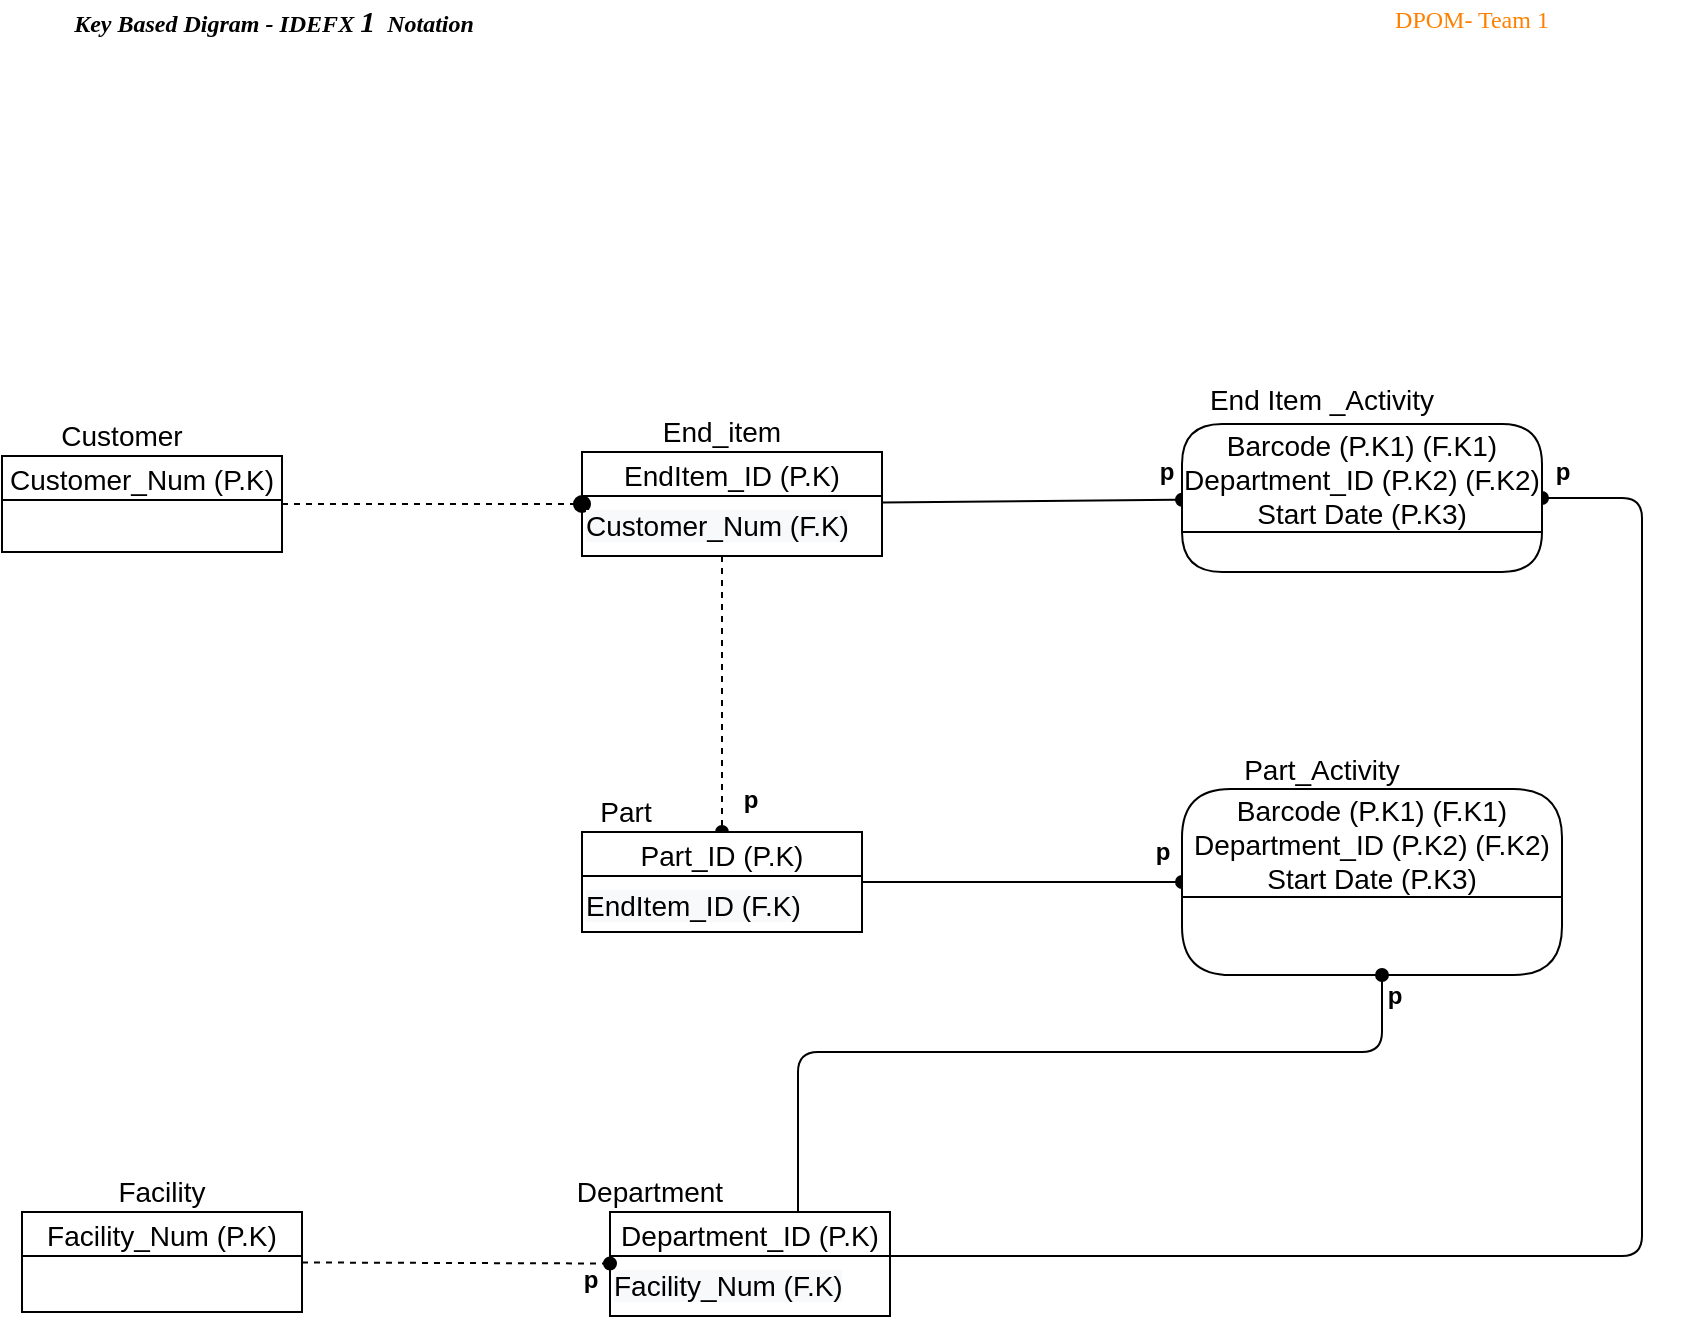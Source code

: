 <mxfile version="13.0.3" type="device"><diagram id="C5RBs43oDa-KdzZeNtuy" name="Page-1"><mxGraphModel dx="1024" dy="592" grid="1" gridSize="10" guides="1" tooltips="1" connect="1" arrows="1" fold="1" page="1" pageScale="1" pageWidth="827" pageHeight="1169" math="0" shadow="0"><root><mxCell id="WIyWlLk6GJQsqaUBKTNV-0"/><mxCell id="WIyWlLk6GJQsqaUBKTNV-1" parent="WIyWlLk6GJQsqaUBKTNV-0"/><mxCell id="tXVhWYJT0bM834CZqqxQ-0" value="&lt;span style=&quot;font-family: &amp;quot;helvetica&amp;quot; ; font-size: 14px&quot;&gt;Customer&lt;/span&gt;" style="text;html=1;strokeColor=none;fillColor=none;align=center;verticalAlign=middle;whiteSpace=wrap;rounded=0;fontFamily=Georgia;fontColor=#000000;" vertex="1" parent="WIyWlLk6GJQsqaUBKTNV-1"><mxGeometry x="24" y="228" width="80" height="20" as="geometry"/></mxCell><mxCell id="tXVhWYJT0bM834CZqqxQ-1" value="&lt;span style=&quot;font-family: &amp;#34;helvetica&amp;#34; ; font-size: 14px&quot;&gt;Facility&lt;/span&gt;" style="text;html=1;strokeColor=none;fillColor=none;align=center;verticalAlign=middle;whiteSpace=wrap;rounded=0;fontFamily=Georgia;fontColor=#000000;" vertex="1" parent="WIyWlLk6GJQsqaUBKTNV-1"><mxGeometry x="44" y="606" width="80" height="20" as="geometry"/></mxCell><mxCell id="tXVhWYJT0bM834CZqqxQ-2" value="&lt;span style=&quot;font-family: &amp;#34;helvetica&amp;#34; ; font-size: 14px&quot;&gt;Part&lt;/span&gt;" style="text;html=1;strokeColor=none;fillColor=none;align=center;verticalAlign=middle;whiteSpace=wrap;rounded=0;fontFamily=Georgia;fontColor=#000000;" vertex="1" parent="WIyWlLk6GJQsqaUBKTNV-1"><mxGeometry x="276" y="416" width="80" height="20" as="geometry"/></mxCell><mxCell id="tXVhWYJT0bM834CZqqxQ-3" value="&lt;span style=&quot;font-family: &amp;#34;helvetica&amp;#34; ; font-size: 14px&quot;&gt;End Item _Activity&lt;/span&gt;" style="text;html=1;strokeColor=none;fillColor=none;align=center;verticalAlign=middle;whiteSpace=wrap;rounded=0;fontFamily=Georgia;fontColor=#000000;" vertex="1" parent="WIyWlLk6GJQsqaUBKTNV-1"><mxGeometry x="599" y="210" width="130" height="20" as="geometry"/></mxCell><mxCell id="tXVhWYJT0bM834CZqqxQ-4" value="&lt;span style=&quot;font-family: &amp;#34;helvetica&amp;#34; ; font-size: 14px&quot;&gt;End_item&lt;/span&gt;" style="text;html=1;strokeColor=none;fillColor=none;align=center;verticalAlign=middle;whiteSpace=wrap;rounded=0;fontFamily=Georgia;fontColor=#000000;" vertex="1" parent="WIyWlLk6GJQsqaUBKTNV-1"><mxGeometry x="324" y="226" width="80" height="20" as="geometry"/></mxCell><mxCell id="tXVhWYJT0bM834CZqqxQ-5" value="&lt;span style=&quot;font-family: &amp;#34;helvetica&amp;#34; ; font-size: 14px&quot;&gt;Department&lt;/span&gt;" style="text;html=1;strokeColor=none;fillColor=none;align=center;verticalAlign=middle;whiteSpace=wrap;rounded=0;fontFamily=Georgia;fontColor=#000000;" vertex="1" parent="WIyWlLk6GJQsqaUBKTNV-1"><mxGeometry x="288" y="606" width="80" height="20" as="geometry"/></mxCell><mxCell id="tXVhWYJT0bM834CZqqxQ-6" value="" style="edgeStyle=orthogonalEdgeStyle;endArrow=oval;startArrow=none;shadow=0;strokeWidth=1;endSize=8;startSize=8;startFill=0;endFill=1;dashed=1;" edge="1" parent="WIyWlLk6GJQsqaUBKTNV-1" source="tXVhWYJT0bM834CZqqxQ-26" target="tXVhWYJT0bM834CZqqxQ-19"><mxGeometry width="100" height="100" relative="1" as="geometry"><mxPoint x="144" y="269.5" as="sourcePoint"/><mxPoint x="294" y="269.5" as="targetPoint"/></mxGeometry></mxCell><mxCell id="tXVhWYJT0bM834CZqqxQ-7" value="" style="fontSize=12;html=1;endArrow=oval;startArrow=none;startFill=0;endFill=1;" edge="1" parent="WIyWlLk6GJQsqaUBKTNV-1" source="tXVhWYJT0bM834CZqqxQ-19" target="tXVhWYJT0bM834CZqqxQ-25"><mxGeometry width="100" height="100" relative="1" as="geometry"><mxPoint x="479" y="268" as="sourcePoint"/><mxPoint x="634" y="268" as="targetPoint"/></mxGeometry></mxCell><mxCell id="tXVhWYJT0bM834CZqqxQ-8" style="edgeStyle=none;rounded=0;orthogonalLoop=1;jettySize=auto;html=1;exitX=0.75;exitY=0;exitDx=0;exitDy=0;fontFamily=Georgia;fontColor=#000000;" edge="1" parent="WIyWlLk6GJQsqaUBKTNV-1" source="tXVhWYJT0bM834CZqqxQ-25" target="tXVhWYJT0bM834CZqqxQ-25"><mxGeometry relative="1" as="geometry"/></mxCell><mxCell id="tXVhWYJT0bM834CZqqxQ-9" value="" style="fontSize=12;html=1;endArrow=oval;startArrow=none;startFill=0;endFill=1;dashed=1;" edge="1" parent="WIyWlLk6GJQsqaUBKTNV-1" target="tXVhWYJT0bM834CZqqxQ-17"><mxGeometry width="100" height="100" relative="1" as="geometry"><mxPoint x="364" y="298" as="sourcePoint"/><mxPoint x="364" y="436" as="targetPoint"/></mxGeometry></mxCell><mxCell id="tXVhWYJT0bM834CZqqxQ-10" value="&lt;span style=&quot;font-family: &amp;#34;helvetica&amp;#34; ; font-size: 14px&quot;&gt;Part_Activity&lt;/span&gt;" style="text;html=1;strokeColor=none;fillColor=none;align=center;verticalAlign=middle;whiteSpace=wrap;rounded=0;fontFamily=Georgia;fontColor=#000000;" vertex="1" parent="WIyWlLk6GJQsqaUBKTNV-1"><mxGeometry x="624" y="394.5" width="80" height="20" as="geometry"/></mxCell><mxCell id="tXVhWYJT0bM834CZqqxQ-11" value="" style="fontSize=12;html=1;endArrow=oval;startArrow=none;startFill=0;endFill=1;" edge="1" parent="WIyWlLk6GJQsqaUBKTNV-1" source="tXVhWYJT0bM834CZqqxQ-17" target="tXVhWYJT0bM834CZqqxQ-24"><mxGeometry width="100" height="100" relative="1" as="geometry"><mxPoint x="434" y="461" as="sourcePoint"/><mxPoint x="594" y="465" as="targetPoint"/></mxGeometry></mxCell><mxCell id="tXVhWYJT0bM834CZqqxQ-12" value="" style="fontSize=12;html=1;endArrow=oval;startArrow=none;startFill=0;endFill=1;dashed=1;" edge="1" parent="WIyWlLk6GJQsqaUBKTNV-1" source="tXVhWYJT0bM834CZqqxQ-21" target="tXVhWYJT0bM834CZqqxQ-22"><mxGeometry width="100" height="100" relative="1" as="geometry"><mxPoint x="154" y="646" as="sourcePoint"/><mxPoint x="308" y="646" as="targetPoint"/></mxGeometry></mxCell><mxCell id="tXVhWYJT0bM834CZqqxQ-13" value="" style="edgeStyle=orthogonalEdgeStyle;fontSize=12;html=1;endArrow=oval;startArrow=none;entryX=1;entryY=0.5;entryDx=0;entryDy=0;endFill=1;startFill=0;" edge="1" parent="WIyWlLk6GJQsqaUBKTNV-1" source="tXVhWYJT0bM834CZqqxQ-22" target="tXVhWYJT0bM834CZqqxQ-25"><mxGeometry width="100" height="100" relative="1" as="geometry"><mxPoint x="504" y="726" as="sourcePoint"/><mxPoint x="844" y="266" as="targetPoint"/><Array as="points"><mxPoint x="824" y="648"/><mxPoint x="824" y="269"/></Array></mxGeometry></mxCell><mxCell id="tXVhWYJT0bM834CZqqxQ-14" value="" style="fontSize=12;html=1;endArrow=oval;startArrow=none;edgeStyle=orthogonalEdgeStyle;startFill=0;endFill=1;" edge="1" parent="WIyWlLk6GJQsqaUBKTNV-1" source="tXVhWYJT0bM834CZqqxQ-22" target="tXVhWYJT0bM834CZqqxQ-24"><mxGeometry width="100" height="100" relative="1" as="geometry"><mxPoint x="488" y="566" as="sourcePoint"/><mxPoint x="694" y="516" as="targetPoint"/><Array as="points"><mxPoint x="402" y="546"/><mxPoint x="694" y="546"/></Array></mxGeometry></mxCell><mxCell id="tXVhWYJT0bM834CZqqxQ-15" style="edgeStyle=none;rounded=0;orthogonalLoop=1;jettySize=auto;html=1;exitX=1;exitY=0.5;exitDx=0;exitDy=0;fontFamily=Georgia;fontColor=#000000;" edge="1" parent="WIyWlLk6GJQsqaUBKTNV-1" source="tXVhWYJT0bM834CZqqxQ-25" target="tXVhWYJT0bM834CZqqxQ-25"><mxGeometry relative="1" as="geometry"/></mxCell><mxCell id="tXVhWYJT0bM834CZqqxQ-16" style="edgeStyle=none;rounded=0;orthogonalLoop=1;jettySize=auto;html=1;exitX=0;exitY=0.5;exitDx=0;exitDy=0;fontFamily=Georgia;fontColor=#000000;" edge="1" parent="WIyWlLk6GJQsqaUBKTNV-1" source="tXVhWYJT0bM834CZqqxQ-24" target="tXVhWYJT0bM834CZqqxQ-24"><mxGeometry relative="1" as="geometry"/></mxCell><mxCell id="tXVhWYJT0bM834CZqqxQ-17" value="Part_ID (P.K)" style="swimlane;fontStyle=0;childLayout=stackLayout;horizontal=1;startSize=22;horizontalStack=0;resizeParent=1;resizeParentMax=0;resizeLast=0;collapsible=1;marginBottom=0;align=center;fontSize=14;" vertex="1" parent="WIyWlLk6GJQsqaUBKTNV-1"><mxGeometry x="294" y="436" width="140" height="50" as="geometry"/></mxCell><mxCell id="tXVhWYJT0bM834CZqqxQ-18" value="&lt;span style=&quot;font-family: &amp;#34;helvetica&amp;#34; ; font-size: 14px ; font-style: normal ; font-weight: 400 ; letter-spacing: normal ; text-align: center ; text-indent: 0px ; text-transform: none ; word-spacing: 0px ; background-color: rgb(248 , 249 , 250) ; float: none ; display: inline&quot;&gt;EndItem_ID (F.K)&lt;/span&gt;" style="text;whiteSpace=wrap;html=1;fontFamily=Georgia;fontColor=#000000;" vertex="1" parent="tXVhWYJT0bM834CZqqxQ-17"><mxGeometry y="22" width="140" height="28" as="geometry"/></mxCell><mxCell id="tXVhWYJT0bM834CZqqxQ-19" value="EndItem_ID (P.K)" style="swimlane;fontStyle=0;childLayout=stackLayout;horizontal=1;startSize=22;horizontalStack=0;resizeParent=1;resizeParentMax=0;resizeLast=0;collapsible=1;marginBottom=0;align=center;fontSize=14;" vertex="1" parent="WIyWlLk6GJQsqaUBKTNV-1"><mxGeometry x="294" y="246" width="150" height="52" as="geometry"/></mxCell><mxCell id="tXVhWYJT0bM834CZqqxQ-20" value="&lt;span style=&quot;font-family: &amp;#34;helvetica&amp;#34; ; font-size: 14px ; font-style: normal ; font-weight: 400 ; letter-spacing: normal ; text-align: center ; text-indent: 0px ; text-transform: none ; word-spacing: 0px ; background-color: rgb(248 , 249 , 250) ; float: none ; display: inline&quot;&gt;Customer_Num (F.K)&lt;/span&gt;" style="text;whiteSpace=wrap;html=1;fontFamily=Georgia;fontColor=#000000;" vertex="1" parent="tXVhWYJT0bM834CZqqxQ-19"><mxGeometry y="22" width="150" height="30" as="geometry"/></mxCell><mxCell id="tXVhWYJT0bM834CZqqxQ-21" value="Facility_Num (P.K)" style="swimlane;fontStyle=0;childLayout=stackLayout;horizontal=1;startSize=22;horizontalStack=0;resizeParent=1;resizeParentMax=0;resizeLast=0;collapsible=1;marginBottom=0;align=center;fontSize=14;" vertex="1" parent="WIyWlLk6GJQsqaUBKTNV-1"><mxGeometry x="14" y="626" width="140" height="50" as="geometry"/></mxCell><mxCell id="tXVhWYJT0bM834CZqqxQ-22" value="Department_ID (P.K)" style="swimlane;fontStyle=0;childLayout=stackLayout;horizontal=1;startSize=22;horizontalStack=0;resizeParent=1;resizeParentMax=0;resizeLast=0;collapsible=1;marginBottom=0;align=center;fontSize=14;" vertex="1" parent="WIyWlLk6GJQsqaUBKTNV-1"><mxGeometry x="308" y="626" width="140" height="52" as="geometry"/></mxCell><mxCell id="tXVhWYJT0bM834CZqqxQ-23" value="&lt;span style=&quot;font-family: &amp;#34;helvetica&amp;#34; ; font-size: 14px ; font-style: normal ; font-weight: 400 ; letter-spacing: normal ; text-align: center ; text-indent: 0px ; text-transform: none ; word-spacing: 0px ; background-color: rgb(248 , 249 , 250) ; float: none ; display: inline&quot;&gt;Facility_Num (F.K)&lt;/span&gt;" style="text;whiteSpace=wrap;html=1;fontFamily=Georgia;fontColor=#000000;" vertex="1" parent="tXVhWYJT0bM834CZqqxQ-22"><mxGeometry y="22" width="140" height="30" as="geometry"/></mxCell><mxCell id="tXVhWYJT0bM834CZqqxQ-24" value="Barcode (P.K1) (F.K1)&#10;Department_ID (P.K2) (F.K2)&#10;Start Date (P.K3)" style="swimlane;fontStyle=0;childLayout=stackLayout;horizontal=1;startSize=54;horizontalStack=0;resizeParent=1;resizeParentMax=0;resizeLast=0;collapsible=1;marginBottom=0;align=center;fontSize=14;rounded=1;" vertex="1" parent="WIyWlLk6GJQsqaUBKTNV-1"><mxGeometry x="594" y="414.5" width="190" height="93" as="geometry"/></mxCell><mxCell id="tXVhWYJT0bM834CZqqxQ-25" value="Barcode (P.K1) (F.K1)&#10;Department_ID (P.K2) (F.K2)&#10;Start Date (P.K3)" style="swimlane;fontStyle=0;childLayout=stackLayout;horizontal=1;startSize=54;horizontalStack=0;resizeParent=1;resizeParentMax=0;resizeLast=0;collapsible=1;marginBottom=0;align=center;fontSize=14;rounded=1;" vertex="1" parent="WIyWlLk6GJQsqaUBKTNV-1"><mxGeometry x="594" y="232" width="180" height="74" as="geometry"/></mxCell><mxCell id="tXVhWYJT0bM834CZqqxQ-26" value="Customer_Num (P.K)" style="swimlane;fontStyle=0;childLayout=stackLayout;horizontal=1;startSize=22;horizontalStack=0;resizeParent=1;resizeParentMax=0;resizeLast=0;collapsible=1;marginBottom=0;align=center;fontSize=14;" vertex="1" parent="WIyWlLk6GJQsqaUBKTNV-1"><mxGeometry x="4" y="248" width="140" height="48" as="geometry"/></mxCell><mxCell id="tXVhWYJT0bM834CZqqxQ-27" value="&lt;b&gt;p&lt;/b&gt;" style="text;html=1;align=center;verticalAlign=middle;resizable=0;points=[];autosize=1;" vertex="1" parent="WIyWlLk6GJQsqaUBKTNV-1"><mxGeometry x="576" y="246" width="20" height="20" as="geometry"/></mxCell><mxCell id="tXVhWYJT0bM834CZqqxQ-55" value="&lt;b&gt;p&lt;/b&gt;" style="text;html=1;align=center;verticalAlign=middle;resizable=0;points=[];autosize=1;" vertex="1" parent="WIyWlLk6GJQsqaUBKTNV-1"><mxGeometry x="774" y="246" width="20" height="20" as="geometry"/></mxCell><mxCell id="tXVhWYJT0bM834CZqqxQ-56" value="&lt;b&gt;p&lt;/b&gt;" style="text;html=1;align=center;verticalAlign=middle;resizable=0;points=[];autosize=1;" vertex="1" parent="WIyWlLk6GJQsqaUBKTNV-1"><mxGeometry x="690" y="507.5" width="20" height="20" as="geometry"/></mxCell><mxCell id="tXVhWYJT0bM834CZqqxQ-57" value="&lt;b&gt;p&lt;/b&gt;" style="text;html=1;align=center;verticalAlign=middle;resizable=0;points=[];autosize=1;" vertex="1" parent="WIyWlLk6GJQsqaUBKTNV-1"><mxGeometry x="288" y="650" width="20" height="20" as="geometry"/></mxCell><mxCell id="tXVhWYJT0bM834CZqqxQ-58" value="&lt;b&gt;p&lt;/b&gt;" style="text;html=1;align=center;verticalAlign=middle;resizable=0;points=[];autosize=1;" vertex="1" parent="WIyWlLk6GJQsqaUBKTNV-1"><mxGeometry x="574" y="436" width="20" height="20" as="geometry"/></mxCell><mxCell id="tXVhWYJT0bM834CZqqxQ-59" value="&lt;b&gt;p&lt;/b&gt;" style="text;html=1;align=center;verticalAlign=middle;resizable=0;points=[];autosize=1;" vertex="1" parent="WIyWlLk6GJQsqaUBKTNV-1"><mxGeometry x="368" y="410" width="20" height="20" as="geometry"/></mxCell><mxCell id="tXVhWYJT0bM834CZqqxQ-60" value="Key Based Digram - IDEFX&amp;nbsp;&lt;font style=&quot;font-size: 15px&quot;&gt;1&lt;/font&gt;&amp;nbsp; Notation" style="text;html=1;strokeColor=none;fillColor=none;align=center;verticalAlign=middle;whiteSpace=wrap;rounded=0;fontFamily=Georgia;fontStyle=3" vertex="1" parent="WIyWlLk6GJQsqaUBKTNV-1"><mxGeometry x="10" y="20" width="260" height="20" as="geometry"/></mxCell><mxCell id="tXVhWYJT0bM834CZqqxQ-61" value="DPOM- Team 1" style="text;html=1;strokeColor=none;fillColor=none;align=center;verticalAlign=middle;whiteSpace=wrap;rounded=0;fontColor=#FF8000;fontFamily=Georgia;" vertex="1" parent="WIyWlLk6GJQsqaUBKTNV-1"><mxGeometry x="624" y="20" width="230" height="20" as="geometry"/></mxCell></root></mxGraphModel></diagram></mxfile>